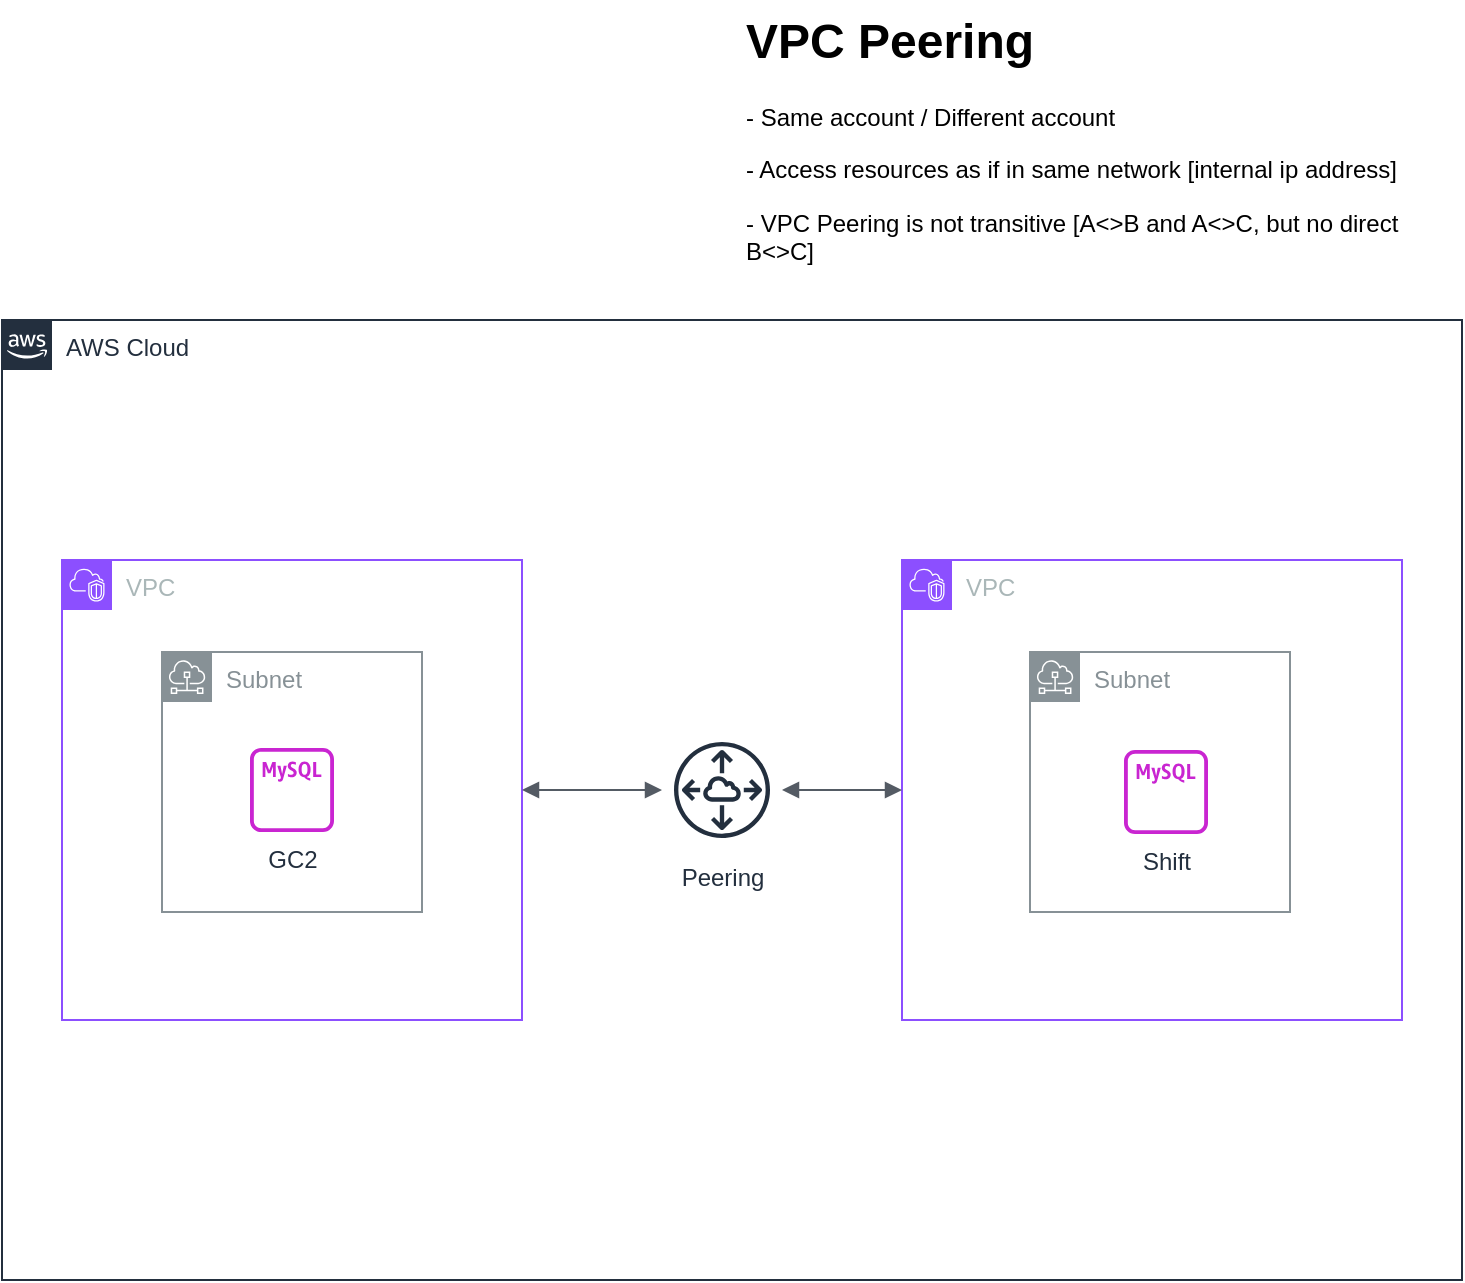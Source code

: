 <mxfile version="27.0.5">
  <diagram name="Page-1" id="SnBXIcBbLZ5qKP1GfV7q">
    <mxGraphModel dx="1665" dy="859" grid="1" gridSize="10" guides="1" tooltips="1" connect="1" arrows="1" fold="1" page="1" pageScale="1" pageWidth="827" pageHeight="1169" math="0" shadow="0">
      <root>
        <mxCell id="0" />
        <mxCell id="1" parent="0" />
        <mxCell id="ch-1OjTZUNCZJGkHtQr5-3" value="AWS Cloud" style="points=[[0,0],[0.25,0],[0.5,0],[0.75,0],[1,0],[1,0.25],[1,0.5],[1,0.75],[1,1],[0.75,1],[0.5,1],[0.25,1],[0,1],[0,0.75],[0,0.5],[0,0.25]];outlineConnect=0;gradientColor=none;html=1;whiteSpace=wrap;fontSize=12;fontStyle=0;container=1;pointerEvents=0;collapsible=0;recursiveResize=0;shape=mxgraph.aws4.group;grIcon=mxgraph.aws4.group_aws_cloud_alt;strokeColor=#232F3E;fillColor=none;verticalAlign=top;align=left;spacingLeft=30;fontColor=#232F3E;dashed=0;" vertex="1" parent="1">
          <mxGeometry x="50" y="200" width="730" height="480" as="geometry" />
        </mxCell>
        <mxCell id="ch-1OjTZUNCZJGkHtQr5-4" value="VPC" style="points=[[0,0],[0.25,0],[0.5,0],[0.75,0],[1,0],[1,0.25],[1,0.5],[1,0.75],[1,1],[0.75,1],[0.5,1],[0.25,1],[0,1],[0,0.75],[0,0.5],[0,0.25]];outlineConnect=0;gradientColor=none;html=1;whiteSpace=wrap;fontSize=12;fontStyle=0;container=1;pointerEvents=0;collapsible=0;recursiveResize=0;shape=mxgraph.aws4.group;grIcon=mxgraph.aws4.group_vpc2;strokeColor=#8C4FFF;fillColor=none;verticalAlign=top;align=left;spacingLeft=30;fontColor=#AAB7B8;dashed=0;" vertex="1" parent="ch-1OjTZUNCZJGkHtQr5-3">
          <mxGeometry x="30" y="120" width="230" height="230" as="geometry" />
        </mxCell>
        <mxCell id="ch-1OjTZUNCZJGkHtQr5-6" value="Subnet" style="sketch=0;outlineConnect=0;gradientColor=none;html=1;whiteSpace=wrap;fontSize=12;fontStyle=0;shape=mxgraph.aws4.group;grIcon=mxgraph.aws4.group_subnet;strokeColor=#879196;fillColor=none;verticalAlign=top;align=left;spacingLeft=30;fontColor=#879196;dashed=0;" vertex="1" parent="ch-1OjTZUNCZJGkHtQr5-4">
          <mxGeometry x="50" y="46" width="130" height="130" as="geometry" />
        </mxCell>
        <mxCell id="ch-1OjTZUNCZJGkHtQr5-20" value="GC2" style="sketch=0;outlineConnect=0;fontColor=#232F3E;gradientColor=none;fillColor=#C925D1;strokeColor=none;dashed=0;verticalLabelPosition=bottom;verticalAlign=top;align=center;html=1;fontSize=12;fontStyle=0;aspect=fixed;pointerEvents=1;shape=mxgraph.aws4.rds_mysql_instance_alt;" vertex="1" parent="ch-1OjTZUNCZJGkHtQr5-4">
          <mxGeometry x="94" y="94" width="42" height="42" as="geometry" />
        </mxCell>
        <mxCell id="ch-1OjTZUNCZJGkHtQr5-5" value="VPC" style="points=[[0,0],[0.25,0],[0.5,0],[0.75,0],[1,0],[1,0.25],[1,0.5],[1,0.75],[1,1],[0.75,1],[0.5,1],[0.25,1],[0,1],[0,0.75],[0,0.5],[0,0.25]];outlineConnect=0;gradientColor=none;html=1;whiteSpace=wrap;fontSize=12;fontStyle=0;container=1;pointerEvents=0;collapsible=0;recursiveResize=0;shape=mxgraph.aws4.group;grIcon=mxgraph.aws4.group_vpc2;strokeColor=#8C4FFF;fillColor=none;verticalAlign=top;align=left;spacingLeft=30;fontColor=#AAB7B8;dashed=0;" vertex="1" parent="ch-1OjTZUNCZJGkHtQr5-3">
          <mxGeometry x="450" y="120" width="250" height="230" as="geometry" />
        </mxCell>
        <mxCell id="ch-1OjTZUNCZJGkHtQr5-7" value="Subnet" style="sketch=0;outlineConnect=0;gradientColor=none;html=1;whiteSpace=wrap;fontSize=12;fontStyle=0;shape=mxgraph.aws4.group;grIcon=mxgraph.aws4.group_subnet;strokeColor=#879196;fillColor=none;verticalAlign=top;align=left;spacingLeft=30;fontColor=#879196;dashed=0;" vertex="1" parent="ch-1OjTZUNCZJGkHtQr5-5">
          <mxGeometry x="64" y="46" width="130" height="130" as="geometry" />
        </mxCell>
        <mxCell id="ch-1OjTZUNCZJGkHtQr5-21" value="Shift" style="sketch=0;outlineConnect=0;fontColor=#232F3E;gradientColor=none;fillColor=#C925D1;strokeColor=none;dashed=0;verticalLabelPosition=bottom;verticalAlign=top;align=center;html=1;fontSize=12;fontStyle=0;aspect=fixed;pointerEvents=1;shape=mxgraph.aws4.rds_mysql_instance_alt;" vertex="1" parent="ch-1OjTZUNCZJGkHtQr5-5">
          <mxGeometry x="111" y="95" width="42" height="42" as="geometry" />
        </mxCell>
        <mxCell id="ch-1OjTZUNCZJGkHtQr5-11" value="Peering" style="sketch=0;outlineConnect=0;fontColor=#232F3E;gradientColor=none;strokeColor=#232F3E;fillColor=#ffffff;dashed=0;verticalLabelPosition=bottom;verticalAlign=top;align=center;html=1;fontSize=12;fontStyle=0;aspect=fixed;shape=mxgraph.aws4.resourceIcon;resIcon=mxgraph.aws4.peering;" vertex="1" parent="ch-1OjTZUNCZJGkHtQr5-3">
          <mxGeometry x="330" y="205" width="60" height="60" as="geometry" />
        </mxCell>
        <mxCell id="ch-1OjTZUNCZJGkHtQr5-12" value="" style="edgeStyle=orthogonalEdgeStyle;html=1;endArrow=block;elbow=vertical;startArrow=block;startFill=1;endFill=1;strokeColor=#545B64;rounded=0;exitX=1;exitY=0.5;exitDx=0;exitDy=0;" edge="1" parent="ch-1OjTZUNCZJGkHtQr5-3" source="ch-1OjTZUNCZJGkHtQr5-4" target="ch-1OjTZUNCZJGkHtQr5-11">
          <mxGeometry width="100" relative="1" as="geometry">
            <mxPoint x="250" y="234.5" as="sourcePoint" />
            <mxPoint x="330" y="235" as="targetPoint" />
            <Array as="points" />
          </mxGeometry>
        </mxCell>
        <mxCell id="ch-1OjTZUNCZJGkHtQr5-13" value="" style="edgeStyle=orthogonalEdgeStyle;html=1;endArrow=block;elbow=vertical;startArrow=block;startFill=1;endFill=1;strokeColor=#545B64;rounded=0;entryX=0;entryY=0.5;entryDx=0;entryDy=0;" edge="1" parent="ch-1OjTZUNCZJGkHtQr5-3" source="ch-1OjTZUNCZJGkHtQr5-11" target="ch-1OjTZUNCZJGkHtQr5-5">
          <mxGeometry width="100" relative="1" as="geometry">
            <mxPoint x="388" y="235" as="sourcePoint" />
            <mxPoint x="440" y="235" as="targetPoint" />
            <Array as="points" />
          </mxGeometry>
        </mxCell>
        <mxCell id="ch-1OjTZUNCZJGkHtQr5-15" value="&lt;h1 style=&quot;margin-top: 0px;&quot;&gt;VPC Peering&lt;/h1&gt;&lt;p&gt;- Same account /&amp;nbsp;&lt;span style=&quot;background-color: transparent; color: light-dark(rgb(0, 0, 0), rgb(255, 255, 255));&quot;&gt;Different account&lt;/span&gt;&lt;/p&gt;&lt;p&gt;- Access resources as if in same network [internal ip address]&lt;/p&gt;&lt;p&gt;- VPC Peering is not transitive [A&amp;lt;&amp;gt;B and A&amp;lt;&amp;gt;C, but no direct B&amp;lt;&amp;gt;C]&lt;/p&gt;" style="text;html=1;whiteSpace=wrap;overflow=hidden;rounded=0;" vertex="1" parent="1">
          <mxGeometry x="420" y="40" width="350" height="130" as="geometry" />
        </mxCell>
      </root>
    </mxGraphModel>
  </diagram>
</mxfile>
